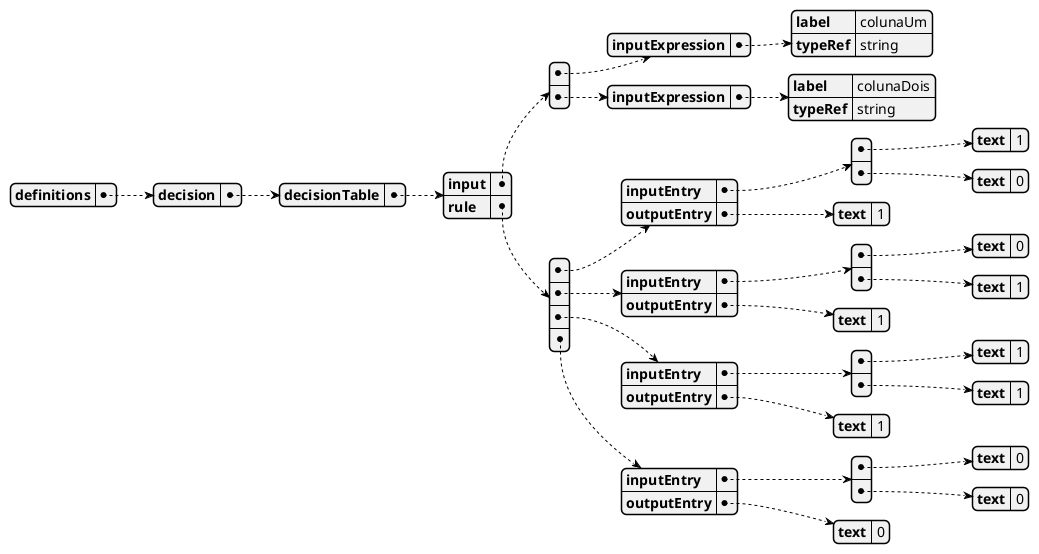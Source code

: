 @startjson
{
    "definitions": {
        "decision": {
            "decisionTable": {
                "input": [{
                        "inputExpression": {
                            "label": "colunaUm",
                            "typeRef": "string"
                        }
                    },
                    {
                        "inputExpression": {
                            "label": "colunaDois",
                            "typeRef": "string"
                        }
                    }
                ],
                "rule": [{
                        "inputEntry": [{
                                "text": "1"
                            },
                            {
                                "text": "0"
                            }
                        ],
                        "outputEntry": {
                            "text": "1"
                        }
                    },
                    {
                        "inputEntry": [{
                                "text": "0"
                            },
                            {
                                "text": "1"
                            }
                        ],
                        "outputEntry": {
                            "text": "1"
                        }
                    },
                    {
                        "inputEntry": [{
                                "text": "1"
                            },
                            {
                                "text": "1"
                            }
                        ],
                        "outputEntry": {
                            "text": "1"
                        }
                    },
                    {
                        "inputEntry": [{
                                "text": "0"
                            },
                            {
                                "text": "0"
                            }
                        ],
                        "outputEntry": {
                            "text": "0"
                        }
                    }
                ]
            }
        }
    }
}
@endjson